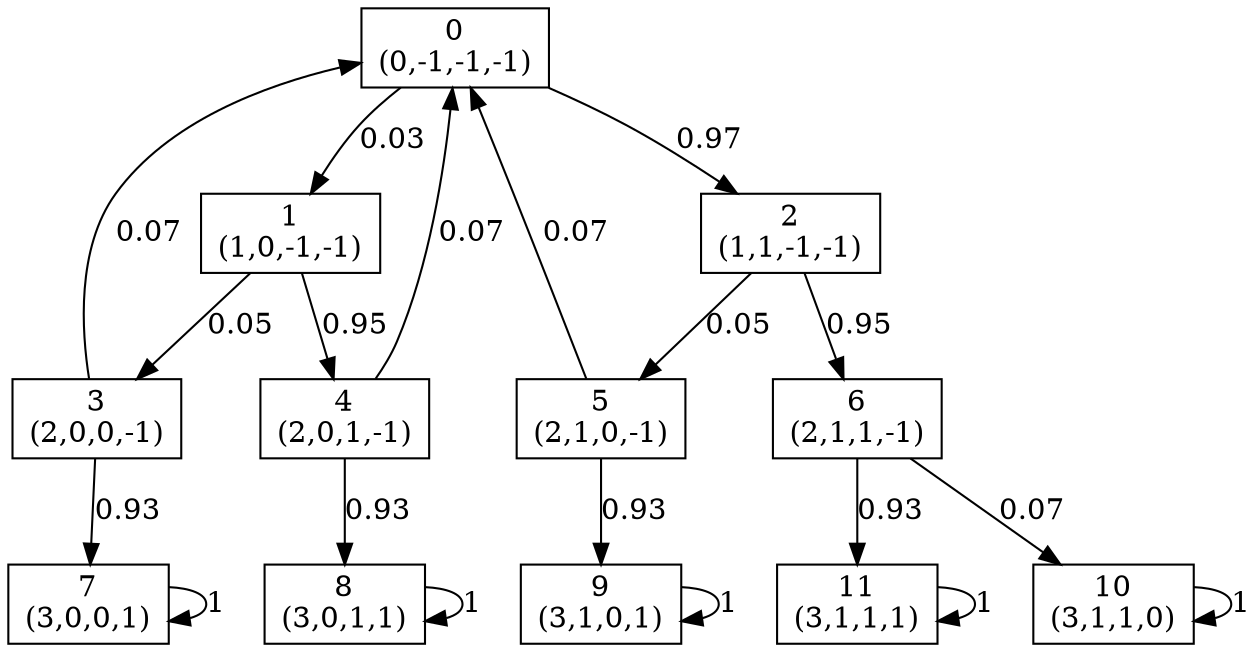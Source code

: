 digraph P {
node [shape=box];
0 -> 1 [ label="0.03" ];
0 -> 2 [ label="0.97" ];
1 -> 3 [ label="0.05" ];
1 -> 4 [ label="0.95" ];
2 -> 5 [ label="0.05" ];
2 -> 6 [ label="0.95" ];
3 -> 0 [ label="0.07" ];
3 -> 7 [ label="0.93" ];
4 -> 0 [ label="0.07" ];
4 -> 8 [ label="0.93" ];
5 -> 0 [ label="0.07" ];
5 -> 9 [ label="0.93" ];
6 -> 10 [ label="0.07" ];
6 -> 11 [ label="0.93" ];
7 -> 7 [ label="1" ];
8 -> 8 [ label="1" ];
9 -> 9 [ label="1" ];
10 -> 10 [ label="1" ];
11 -> 11 [ label="1" ];
0 [label="0\n(0,-1,-1,-1)"];
1 [label="1\n(1,0,-1,-1)"];
2 [label="2\n(1,1,-1,-1)"];
3 [label="3\n(2,0,0,-1)"];
4 [label="4\n(2,0,1,-1)"];
5 [label="5\n(2,1,0,-1)"];
6 [label="6\n(2,1,1,-1)"];
7 [label="7\n(3,0,0,1)"];
8 [label="8\n(3,0,1,1)"];
9 [label="9\n(3,1,0,1)"];
10 [label="10\n(3,1,1,0)"];
11 [label="11\n(3,1,1,1)"];
}
